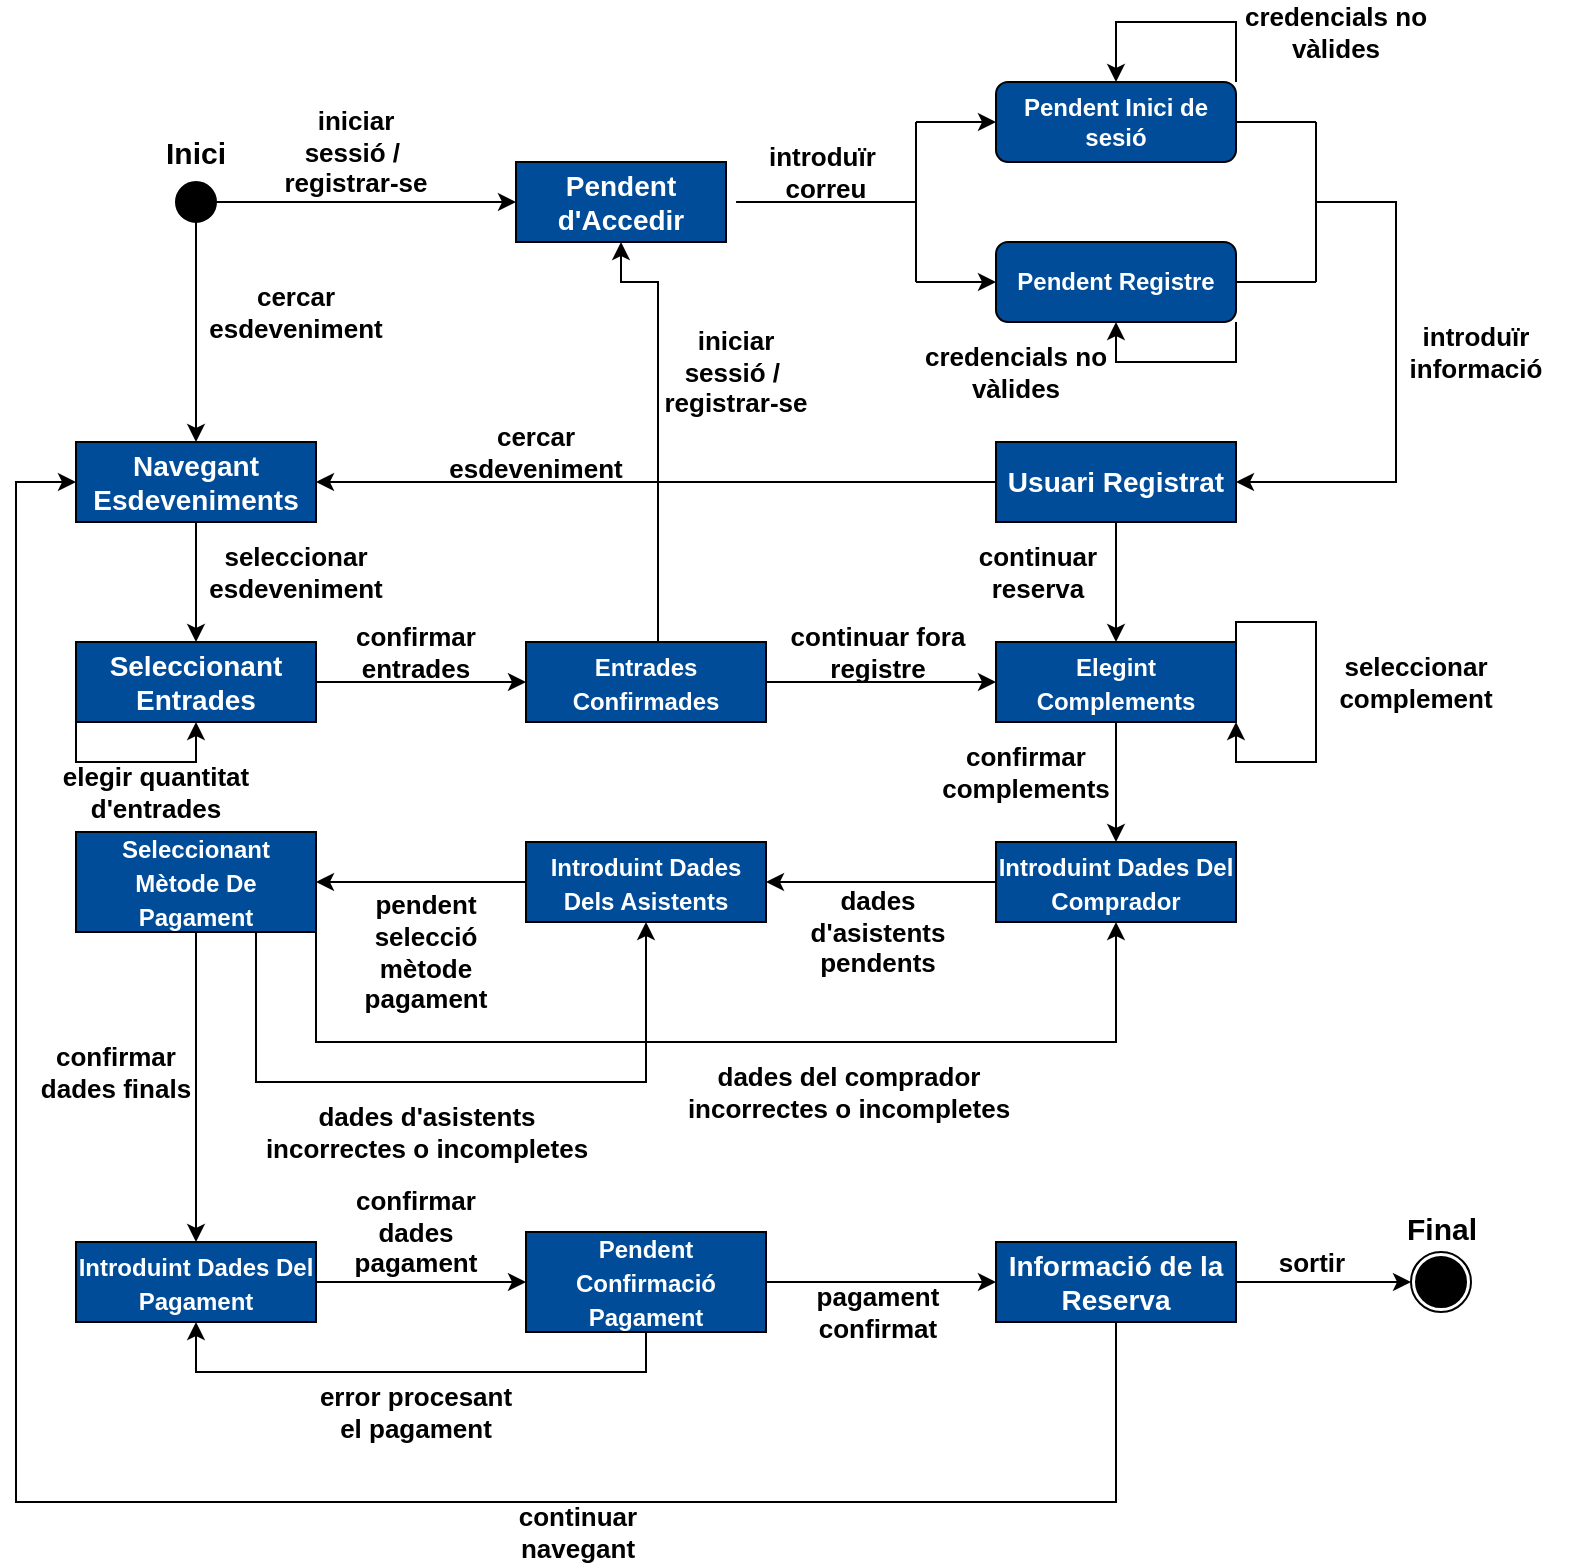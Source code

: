 <mxfile version="24.7.8">
  <diagram name="Página-1" id="c1HA0anIp2WIAXssGmQM">
    <mxGraphModel dx="1901" dy="887" grid="1" gridSize="10" guides="1" tooltips="1" connect="1" arrows="1" fold="1" page="1" pageScale="1" pageWidth="827" pageHeight="1169" math="0" shadow="0">
      <root>
        <mxCell id="0" />
        <mxCell id="1" parent="0" />
        <mxCell id="JS7QG2n8h-OuIQ6SjxUy-28" style="edgeStyle=orthogonalEdgeStyle;rounded=0;orthogonalLoop=1;jettySize=auto;html=1;exitX=1;exitY=0.5;exitDx=0;exitDy=0;entryX=0;entryY=0.5;entryDx=0;entryDy=0;" parent="1" source="JS7QG2n8h-OuIQ6SjxUy-1" target="JS7QG2n8h-OuIQ6SjxUy-10" edge="1">
          <mxGeometry relative="1" as="geometry" />
        </mxCell>
        <mxCell id="JS7QG2n8h-OuIQ6SjxUy-30" style="edgeStyle=orthogonalEdgeStyle;rounded=0;orthogonalLoop=1;jettySize=auto;html=1;exitX=0.5;exitY=1;exitDx=0;exitDy=0;" parent="1" source="JS7QG2n8h-OuIQ6SjxUy-1" target="JS7QG2n8h-OuIQ6SjxUy-6" edge="1">
          <mxGeometry relative="1" as="geometry" />
        </mxCell>
        <mxCell id="JS7QG2n8h-OuIQ6SjxUy-1" value="" style="ellipse;whiteSpace=wrap;html=1;aspect=fixed;fillColor=#000000;" parent="1" vertex="1">
          <mxGeometry x="120" y="120" width="20" height="20" as="geometry" />
        </mxCell>
        <mxCell id="JS7QG2n8h-OuIQ6SjxUy-2" value="Inici" style="text;html=1;align=center;verticalAlign=middle;whiteSpace=wrap;rounded=0;fontStyle=1;fontSize=15;" parent="1" vertex="1">
          <mxGeometry x="100" y="90" width="60" height="30" as="geometry" />
        </mxCell>
        <mxCell id="JS7QG2n8h-OuIQ6SjxUy-5" value="cercar esdeveniment" style="text;html=1;align=center;verticalAlign=middle;whiteSpace=wrap;rounded=0;fontStyle=1;fontSize=13;" parent="1" vertex="1">
          <mxGeometry x="130" y="170" width="100" height="30" as="geometry" />
        </mxCell>
        <mxCell id="JS7QG2n8h-OuIQ6SjxUy-6" value="Navegant Esdeveniments" style="rounded=0;whiteSpace=wrap;html=1;fontColor=#FFFFFF;fillColor=#004C99;fontStyle=1;fontSize=14;" parent="1" vertex="1">
          <mxGeometry x="70" y="250" width="120" height="40" as="geometry" />
        </mxCell>
        <mxCell id="JS7QG2n8h-OuIQ6SjxUy-9" value="iniciar&lt;div&gt;sessió /&amp;nbsp;&lt;/div&gt;&lt;div&gt;registrar-se&lt;/div&gt;" style="text;html=1;align=center;verticalAlign=middle;whiteSpace=wrap;rounded=0;fontStyle=1;fontSize=13;" parent="1" vertex="1">
          <mxGeometry x="160" y="90" width="100" height="30" as="geometry" />
        </mxCell>
        <mxCell id="JS7QG2n8h-OuIQ6SjxUy-10" value="Pendent d&#39;Accedir" style="rounded=0;whiteSpace=wrap;html=1;fontColor=#FFFFFF;fillColor=#004C99;fontStyle=1;fontSize=14;" parent="1" vertex="1">
          <mxGeometry x="290" y="110" width="105" height="40" as="geometry" />
        </mxCell>
        <mxCell id="JS7QG2n8h-OuIQ6SjxUy-12" value="introduïr&amp;nbsp;&lt;div&gt;correu&lt;/div&gt;" style="text;html=1;align=center;verticalAlign=middle;whiteSpace=wrap;rounded=0;fontStyle=1;fontSize=13;" parent="1" vertex="1">
          <mxGeometry x="395" y="100" width="100" height="30" as="geometry" />
        </mxCell>
        <mxCell id="JS7QG2n8h-OuIQ6SjxUy-17" value="&lt;b&gt;Pendent Inici de sesió&lt;/b&gt;" style="rounded=1;whiteSpace=wrap;html=1;fillColor=#004C99;fontColor=#FFFFFF;" parent="1" vertex="1">
          <mxGeometry x="530" y="70" width="120" height="40" as="geometry" />
        </mxCell>
        <mxCell id="JS7QG2n8h-OuIQ6SjxUy-18" value="&lt;b&gt;Pendent Registre&lt;/b&gt;" style="rounded=1;whiteSpace=wrap;html=1;fillColor=#004C99;fontColor=#FFFFFF;" parent="1" vertex="1">
          <mxGeometry x="530" y="150" width="120" height="40" as="geometry" />
        </mxCell>
        <mxCell id="JS7QG2n8h-OuIQ6SjxUy-19" value="" style="endArrow=classic;html=1;rounded=0;entryX=0;entryY=0.5;entryDx=0;entryDy=0;" parent="1" target="JS7QG2n8h-OuIQ6SjxUy-17" edge="1">
          <mxGeometry width="50" height="50" relative="1" as="geometry">
            <mxPoint x="490" y="90" as="sourcePoint" />
            <mxPoint x="490" y="200" as="targetPoint" />
          </mxGeometry>
        </mxCell>
        <mxCell id="JS7QG2n8h-OuIQ6SjxUy-20" value="" style="endArrow=classic;html=1;rounded=0;entryX=0;entryY=0.5;entryDx=0;entryDy=0;" parent="1" target="JS7QG2n8h-OuIQ6SjxUy-18" edge="1">
          <mxGeometry width="50" height="50" relative="1" as="geometry">
            <mxPoint x="490" y="170" as="sourcePoint" />
            <mxPoint x="300" y="270" as="targetPoint" />
          </mxGeometry>
        </mxCell>
        <mxCell id="JS7QG2n8h-OuIQ6SjxUy-24" value="" style="endArrow=classic;html=1;rounded=0;entryX=1;entryY=0.5;entryDx=0;entryDy=0;" parent="1" target="JS7QG2n8h-OuIQ6SjxUy-32" edge="1">
          <mxGeometry width="50" height="50" relative="1" as="geometry">
            <mxPoint x="690" y="130" as="sourcePoint" />
            <mxPoint x="730" y="210" as="targetPoint" />
            <Array as="points">
              <mxPoint x="730" y="130" />
              <mxPoint x="730" y="270" />
            </Array>
          </mxGeometry>
        </mxCell>
        <mxCell id="JS7QG2n8h-OuIQ6SjxUy-25" value="introduïr informació" style="text;html=1;align=center;verticalAlign=middle;whiteSpace=wrap;rounded=0;fontStyle=1;fontSize=13;" parent="1" vertex="1">
          <mxGeometry x="720" y="190" width="100" height="30" as="geometry" />
        </mxCell>
        <mxCell id="JS7QG2n8h-OuIQ6SjxUy-33" style="edgeStyle=orthogonalEdgeStyle;rounded=0;orthogonalLoop=1;jettySize=auto;html=1;exitX=0;exitY=0.5;exitDx=0;exitDy=0;entryX=1;entryY=0.5;entryDx=0;entryDy=0;" parent="1" source="JS7QG2n8h-OuIQ6SjxUy-32" target="JS7QG2n8h-OuIQ6SjxUy-6" edge="1">
          <mxGeometry relative="1" as="geometry">
            <mxPoint x="231" y="240" as="targetPoint" />
          </mxGeometry>
        </mxCell>
        <mxCell id="XrdZ0eEAxVnD90h7FGbW-8" style="edgeStyle=orthogonalEdgeStyle;rounded=0;orthogonalLoop=1;jettySize=auto;html=1;exitX=0.5;exitY=1;exitDx=0;exitDy=0;" parent="1" source="JS7QG2n8h-OuIQ6SjxUy-32" target="XrdZ0eEAxVnD90h7FGbW-6" edge="1">
          <mxGeometry relative="1" as="geometry" />
        </mxCell>
        <mxCell id="JS7QG2n8h-OuIQ6SjxUy-32" value="Usuari Registrat" style="rounded=0;whiteSpace=wrap;html=1;fontColor=#FFFFFF;fillColor=#004C99;fontStyle=1;fontSize=14;" parent="1" vertex="1">
          <mxGeometry x="530" y="250" width="120" height="40" as="geometry" />
        </mxCell>
        <mxCell id="JS7QG2n8h-OuIQ6SjxUy-34" value="cercar esdeveniment" style="text;html=1;align=center;verticalAlign=middle;whiteSpace=wrap;rounded=0;fontStyle=1;fontSize=13;" parent="1" vertex="1">
          <mxGeometry x="250" y="240" width="100" height="30" as="geometry" />
        </mxCell>
        <mxCell id="qOLAdGvwmXYtkamBvW7E-2" value="" style="endArrow=classic;html=1;rounded=0;entryX=0.5;entryY=0;entryDx=0;entryDy=0;exitX=0.5;exitY=1;exitDx=0;exitDy=0;" parent="1" source="JS7QG2n8h-OuIQ6SjxUy-6" target="qOLAdGvwmXYtkamBvW7E-4" edge="1">
          <mxGeometry width="50" height="50" relative="1" as="geometry">
            <mxPoint x="130" y="290" as="sourcePoint" />
            <mxPoint x="250" y="330" as="targetPoint" />
          </mxGeometry>
        </mxCell>
        <mxCell id="qOLAdGvwmXYtkamBvW7E-4" value="Seleccionant Entrades" style="rounded=0;whiteSpace=wrap;html=1;fontColor=#FFFFFF;fillColor=#004C99;fontStyle=1;fontSize=14;" parent="1" vertex="1">
          <mxGeometry x="70" y="350" width="120" height="40" as="geometry" />
        </mxCell>
        <mxCell id="qOLAdGvwmXYtkamBvW7E-6" value="seleccionar esdeveniment" style="text;html=1;align=center;verticalAlign=middle;whiteSpace=wrap;rounded=0;fontStyle=1;fontSize=13;" parent="1" vertex="1">
          <mxGeometry x="130" y="300" width="100" height="30" as="geometry" />
        </mxCell>
        <mxCell id="XrdZ0eEAxVnD90h7FGbW-9" style="edgeStyle=orthogonalEdgeStyle;rounded=0;orthogonalLoop=1;jettySize=auto;html=1;exitX=1;exitY=0.5;exitDx=0;exitDy=0;entryX=0;entryY=0.5;entryDx=0;entryDy=0;" parent="1" source="qOLAdGvwmXYtkamBvW7E-7" target="XrdZ0eEAxVnD90h7FGbW-6" edge="1">
          <mxGeometry relative="1" as="geometry" />
        </mxCell>
        <mxCell id="XrdZ0eEAxVnD90h7FGbW-18" style="edgeStyle=orthogonalEdgeStyle;rounded=0;orthogonalLoop=1;jettySize=auto;html=1;entryX=0.5;entryY=1;entryDx=0;entryDy=0;exitX=0.5;exitY=0;exitDx=0;exitDy=0;" parent="1" source="qOLAdGvwmXYtkamBvW7E-7" target="JS7QG2n8h-OuIQ6SjxUy-10" edge="1">
          <mxGeometry relative="1" as="geometry">
            <mxPoint x="311" y="370" as="sourcePoint" />
            <Array as="points">
              <mxPoint x="361" y="350" />
              <mxPoint x="361" y="170" />
              <mxPoint x="343" y="170" />
            </Array>
          </mxGeometry>
        </mxCell>
        <mxCell id="qOLAdGvwmXYtkamBvW7E-7" value="&lt;font style=&quot;font-size: 12px;&quot;&gt;Entrades Confirmades&lt;/font&gt;" style="rounded=0;whiteSpace=wrap;html=1;fontColor=#FFFFFF;fillColor=#004C99;fontStyle=1;fontSize=14;" parent="1" vertex="1">
          <mxGeometry x="295" y="350" width="120" height="40" as="geometry" />
        </mxCell>
        <mxCell id="qOLAdGvwmXYtkamBvW7E-8" value="" style="endArrow=classic;html=1;rounded=0;entryX=0;entryY=0.5;entryDx=0;entryDy=0;exitX=1;exitY=0.5;exitDx=0;exitDy=0;" parent="1" source="qOLAdGvwmXYtkamBvW7E-4" target="qOLAdGvwmXYtkamBvW7E-7" edge="1">
          <mxGeometry width="50" height="50" relative="1" as="geometry">
            <mxPoint x="430" y="370" as="sourcePoint" />
            <mxPoint x="490" y="340" as="targetPoint" />
          </mxGeometry>
        </mxCell>
        <mxCell id="qOLAdGvwmXYtkamBvW7E-9" value="confirmar entrades" style="text;html=1;align=center;verticalAlign=middle;whiteSpace=wrap;rounded=0;fontStyle=1;fontSize=13;" parent="1" vertex="1">
          <mxGeometry x="190" y="340" width="100" height="30" as="geometry" />
        </mxCell>
        <mxCell id="XrdZ0eEAxVnD90h7FGbW-1" value="" style="endArrow=none;html=1;rounded=0;exitX=1.048;exitY=0.5;exitDx=0;exitDy=0;exitPerimeter=0;" parent="1" source="JS7QG2n8h-OuIQ6SjxUy-10" edge="1">
          <mxGeometry width="50" height="50" relative="1" as="geometry">
            <mxPoint x="460" y="180" as="sourcePoint" />
            <mxPoint x="490" y="130" as="targetPoint" />
          </mxGeometry>
        </mxCell>
        <mxCell id="XrdZ0eEAxVnD90h7FGbW-2" value="" style="endArrow=none;html=1;rounded=0;" parent="1" edge="1">
          <mxGeometry width="50" height="50" relative="1" as="geometry">
            <mxPoint x="490" y="170" as="sourcePoint" />
            <mxPoint x="490" y="90" as="targetPoint" />
          </mxGeometry>
        </mxCell>
        <mxCell id="XrdZ0eEAxVnD90h7FGbW-3" value="" style="endArrow=none;html=1;rounded=0;" parent="1" edge="1">
          <mxGeometry width="50" height="50" relative="1" as="geometry">
            <mxPoint x="690" y="170" as="sourcePoint" />
            <mxPoint x="690" y="90" as="targetPoint" />
          </mxGeometry>
        </mxCell>
        <mxCell id="XrdZ0eEAxVnD90h7FGbW-4" value="" style="endArrow=none;html=1;rounded=0;entryX=1;entryY=0.5;entryDx=0;entryDy=0;" parent="1" target="JS7QG2n8h-OuIQ6SjxUy-17" edge="1">
          <mxGeometry width="50" height="50" relative="1" as="geometry">
            <mxPoint x="690" y="90" as="sourcePoint" />
            <mxPoint x="510" y="130" as="targetPoint" />
          </mxGeometry>
        </mxCell>
        <mxCell id="XrdZ0eEAxVnD90h7FGbW-5" value="" style="endArrow=none;html=1;rounded=0;exitX=1;exitY=0.5;exitDx=0;exitDy=0;" parent="1" source="JS7QG2n8h-OuIQ6SjxUy-18" edge="1">
          <mxGeometry width="50" height="50" relative="1" as="geometry">
            <mxPoint x="460" y="180" as="sourcePoint" />
            <mxPoint x="690" y="170" as="targetPoint" />
          </mxGeometry>
        </mxCell>
        <mxCell id="XrdZ0eEAxVnD90h7FGbW-23" style="edgeStyle=orthogonalEdgeStyle;rounded=0;orthogonalLoop=1;jettySize=auto;html=1;exitX=0.5;exitY=1;exitDx=0;exitDy=0;entryX=0.5;entryY=0;entryDx=0;entryDy=0;" parent="1" source="XrdZ0eEAxVnD90h7FGbW-6" edge="1">
          <mxGeometry relative="1" as="geometry">
            <mxPoint x="590" y="450" as="targetPoint" />
          </mxGeometry>
        </mxCell>
        <mxCell id="XrdZ0eEAxVnD90h7FGbW-6" value="&lt;font style=&quot;font-size: 12px;&quot;&gt;Elegint Complements&lt;/font&gt;" style="rounded=0;whiteSpace=wrap;html=1;fontColor=#FFFFFF;fillColor=#004C99;fontStyle=1;fontSize=14;" parent="1" vertex="1">
          <mxGeometry x="530" y="350" width="120" height="40" as="geometry" />
        </mxCell>
        <mxCell id="XrdZ0eEAxVnD90h7FGbW-10" value="continuar reserva" style="text;html=1;align=center;verticalAlign=middle;whiteSpace=wrap;rounded=0;fontStyle=1;fontSize=13;" parent="1" vertex="1">
          <mxGeometry x="501" y="300" width="100" height="30" as="geometry" />
        </mxCell>
        <mxCell id="XrdZ0eEAxVnD90h7FGbW-12" value="credencials no vàlides" style="text;html=1;align=center;verticalAlign=middle;whiteSpace=wrap;rounded=0;fontStyle=1;fontSize=13;" parent="1" vertex="1">
          <mxGeometry x="490" y="200" width="100" height="30" as="geometry" />
        </mxCell>
        <mxCell id="XrdZ0eEAxVnD90h7FGbW-14" style="edgeStyle=orthogonalEdgeStyle;rounded=0;orthogonalLoop=1;jettySize=auto;html=1;exitX=1;exitY=0;exitDx=0;exitDy=0;entryX=0.5;entryY=0;entryDx=0;entryDy=0;" parent="1" source="JS7QG2n8h-OuIQ6SjxUy-17" target="JS7QG2n8h-OuIQ6SjxUy-17" edge="1">
          <mxGeometry relative="1" as="geometry">
            <Array as="points">
              <mxPoint x="650" y="40" />
              <mxPoint x="590" y="40" />
            </Array>
          </mxGeometry>
        </mxCell>
        <mxCell id="XrdZ0eEAxVnD90h7FGbW-15" style="edgeStyle=orthogonalEdgeStyle;rounded=0;orthogonalLoop=1;jettySize=auto;html=1;exitX=1;exitY=1;exitDx=0;exitDy=0;entryX=0.5;entryY=1;entryDx=0;entryDy=0;" parent="1" source="JS7QG2n8h-OuIQ6SjxUy-18" target="JS7QG2n8h-OuIQ6SjxUy-18" edge="1">
          <mxGeometry relative="1" as="geometry" />
        </mxCell>
        <mxCell id="XrdZ0eEAxVnD90h7FGbW-16" value="credencials no vàlides" style="text;html=1;align=center;verticalAlign=middle;whiteSpace=wrap;rounded=0;fontStyle=1;fontSize=13;" parent="1" vertex="1">
          <mxGeometry x="650" y="30" width="100" height="30" as="geometry" />
        </mxCell>
        <mxCell id="XrdZ0eEAxVnD90h7FGbW-17" value="continuar fora registre" style="text;html=1;align=center;verticalAlign=middle;whiteSpace=wrap;rounded=0;fontStyle=1;fontSize=13;" parent="1" vertex="1">
          <mxGeometry x="421" y="340" width="100" height="30" as="geometry" />
        </mxCell>
        <mxCell id="XrdZ0eEAxVnD90h7FGbW-19" value="iniciar&lt;div&gt;sessió /&amp;nbsp;&lt;/div&gt;&lt;div&gt;registrar-se&lt;/div&gt;" style="text;html=1;align=center;verticalAlign=middle;whiteSpace=wrap;rounded=0;fontStyle=1;fontSize=13;" parent="1" vertex="1">
          <mxGeometry x="350" y="200" width="100" height="30" as="geometry" />
        </mxCell>
        <mxCell id="XrdZ0eEAxVnD90h7FGbW-21" style="edgeStyle=orthogonalEdgeStyle;rounded=0;orthogonalLoop=1;jettySize=auto;html=1;exitX=1;exitY=0;exitDx=0;exitDy=0;entryX=1;entryY=1;entryDx=0;entryDy=0;" parent="1" source="XrdZ0eEAxVnD90h7FGbW-6" target="XrdZ0eEAxVnD90h7FGbW-6" edge="1">
          <mxGeometry relative="1" as="geometry">
            <Array as="points">
              <mxPoint x="670" y="340" />
              <mxPoint x="690" y="340" />
              <mxPoint x="690" y="410" />
              <mxPoint x="670" y="410" />
            </Array>
          </mxGeometry>
        </mxCell>
        <mxCell id="XrdZ0eEAxVnD90h7FGbW-22" value="seleccionar complement" style="text;html=1;align=center;verticalAlign=middle;whiteSpace=wrap;rounded=0;fontStyle=1;fontSize=13;" parent="1" vertex="1">
          <mxGeometry x="690" y="355" width="100" height="30" as="geometry" />
        </mxCell>
        <mxCell id="XrdZ0eEAxVnD90h7FGbW-25" style="edgeStyle=orthogonalEdgeStyle;rounded=0;orthogonalLoop=1;jettySize=auto;html=1;exitX=0;exitY=1;exitDx=0;exitDy=0;entryX=0.5;entryY=1;entryDx=0;entryDy=0;" parent="1" source="qOLAdGvwmXYtkamBvW7E-4" target="qOLAdGvwmXYtkamBvW7E-4" edge="1">
          <mxGeometry relative="1" as="geometry" />
        </mxCell>
        <mxCell id="XrdZ0eEAxVnD90h7FGbW-26" value="elegir quantitat d&#39;entrades" style="text;html=1;align=center;verticalAlign=middle;whiteSpace=wrap;rounded=0;fontStyle=1;fontSize=13;" parent="1" vertex="1">
          <mxGeometry x="60" y="410" width="100" height="30" as="geometry" />
        </mxCell>
        <mxCell id="XrdZ0eEAxVnD90h7FGbW-29" value="confirmar complements" style="text;html=1;align=center;verticalAlign=middle;whiteSpace=wrap;rounded=0;fontStyle=1;fontSize=13;" parent="1" vertex="1">
          <mxGeometry x="495" y="400" width="100" height="30" as="geometry" />
        </mxCell>
        <mxCell id="QRBm0bpMLHnxkaxe2OVv-11" style="edgeStyle=orthogonalEdgeStyle;rounded=0;orthogonalLoop=1;jettySize=auto;html=1;exitX=0;exitY=0.5;exitDx=0;exitDy=0;" edge="1" parent="1" source="QRBm0bpMLHnxkaxe2OVv-7" target="QRBm0bpMLHnxkaxe2OVv-8">
          <mxGeometry relative="1" as="geometry">
            <Array as="points">
              <mxPoint x="501" y="470" />
              <mxPoint x="501" y="470" />
            </Array>
          </mxGeometry>
        </mxCell>
        <mxCell id="QRBm0bpMLHnxkaxe2OVv-7" value="&lt;font style=&quot;font-size: 12px;&quot;&gt;Introduint Dades Del Comprador&lt;/font&gt;" style="rounded=0;whiteSpace=wrap;html=1;fontColor=#FFFFFF;fillColor=#004C99;fontStyle=1;fontSize=14;" vertex="1" parent="1">
          <mxGeometry x="530" y="450" width="120" height="40" as="geometry" />
        </mxCell>
        <mxCell id="QRBm0bpMLHnxkaxe2OVv-14" style="edgeStyle=orthogonalEdgeStyle;rounded=0;orthogonalLoop=1;jettySize=auto;html=1;exitX=0;exitY=0.5;exitDx=0;exitDy=0;entryX=1;entryY=0.5;entryDx=0;entryDy=0;" edge="1" parent="1" source="QRBm0bpMLHnxkaxe2OVv-8" target="QRBm0bpMLHnxkaxe2OVv-13">
          <mxGeometry relative="1" as="geometry" />
        </mxCell>
        <mxCell id="QRBm0bpMLHnxkaxe2OVv-8" value="&lt;font style=&quot;font-size: 12px;&quot;&gt;Introduint Dades Dels Asistents&lt;/font&gt;" style="rounded=0;whiteSpace=wrap;html=1;fontColor=#FFFFFF;fillColor=#004C99;fontStyle=1;fontSize=14;" vertex="1" parent="1">
          <mxGeometry x="295" y="450" width="120" height="40" as="geometry" />
        </mxCell>
        <mxCell id="QRBm0bpMLHnxkaxe2OVv-12" value="dades d&#39;asistents pendents" style="text;html=1;align=center;verticalAlign=middle;whiteSpace=wrap;rounded=0;fontStyle=1;fontSize=13;" vertex="1" parent="1">
          <mxGeometry x="421" y="480" width="100" height="30" as="geometry" />
        </mxCell>
        <mxCell id="QRBm0bpMLHnxkaxe2OVv-23" style="edgeStyle=orthogonalEdgeStyle;rounded=0;orthogonalLoop=1;jettySize=auto;html=1;exitX=1;exitY=1;exitDx=0;exitDy=0;entryX=0.5;entryY=1;entryDx=0;entryDy=0;" edge="1" parent="1" source="QRBm0bpMLHnxkaxe2OVv-13" target="QRBm0bpMLHnxkaxe2OVv-7">
          <mxGeometry relative="1" as="geometry">
            <Array as="points">
              <mxPoint x="190" y="550" />
              <mxPoint x="590" y="550" />
            </Array>
          </mxGeometry>
        </mxCell>
        <mxCell id="QRBm0bpMLHnxkaxe2OVv-24" style="edgeStyle=orthogonalEdgeStyle;rounded=0;orthogonalLoop=1;jettySize=auto;html=1;exitX=0.75;exitY=1;exitDx=0;exitDy=0;entryX=0.5;entryY=1;entryDx=0;entryDy=0;" edge="1" parent="1" source="QRBm0bpMLHnxkaxe2OVv-13" target="QRBm0bpMLHnxkaxe2OVv-8">
          <mxGeometry relative="1" as="geometry">
            <Array as="points">
              <mxPoint x="160" y="570" />
              <mxPoint x="355" y="570" />
            </Array>
          </mxGeometry>
        </mxCell>
        <mxCell id="QRBm0bpMLHnxkaxe2OVv-27" style="edgeStyle=orthogonalEdgeStyle;rounded=0;orthogonalLoop=1;jettySize=auto;html=1;exitX=0.5;exitY=1;exitDx=0;exitDy=0;" edge="1" parent="1" source="QRBm0bpMLHnxkaxe2OVv-13" target="QRBm0bpMLHnxkaxe2OVv-26">
          <mxGeometry relative="1" as="geometry" />
        </mxCell>
        <mxCell id="QRBm0bpMLHnxkaxe2OVv-13" value="&lt;font style=&quot;font-size: 12px;&quot;&gt;Seleccionant Mètode De Pagament&lt;/font&gt;" style="rounded=0;whiteSpace=wrap;html=1;fontColor=#FFFFFF;fillColor=#004C99;fontStyle=1;fontSize=14;" vertex="1" parent="1">
          <mxGeometry x="70" y="445" width="120" height="50" as="geometry" />
        </mxCell>
        <mxCell id="QRBm0bpMLHnxkaxe2OVv-15" value="pendent selecció mètode pagament" style="text;html=1;align=center;verticalAlign=middle;whiteSpace=wrap;rounded=0;fontStyle=1;fontSize=13;" vertex="1" parent="1">
          <mxGeometry x="195" y="490" width="100" height="30" as="geometry" />
        </mxCell>
        <mxCell id="QRBm0bpMLHnxkaxe2OVv-18" value="dades d&#39;asistents incorrectes o incompletes" style="text;html=1;align=center;verticalAlign=middle;whiteSpace=wrap;rounded=0;fontStyle=1;fontSize=13;" vertex="1" parent="1">
          <mxGeometry x="160" y="580" width="171" height="30" as="geometry" />
        </mxCell>
        <mxCell id="QRBm0bpMLHnxkaxe2OVv-19" value="dades del comprador incorrectes o incompletes" style="text;html=1;align=center;verticalAlign=middle;whiteSpace=wrap;rounded=0;fontStyle=1;fontSize=13;" vertex="1" parent="1">
          <mxGeometry x="371" y="560" width="171" height="30" as="geometry" />
        </mxCell>
        <mxCell id="QRBm0bpMLHnxkaxe2OVv-33" style="edgeStyle=orthogonalEdgeStyle;rounded=0;orthogonalLoop=1;jettySize=auto;html=1;exitX=1;exitY=0.5;exitDx=0;exitDy=0;entryX=0;entryY=0.5;entryDx=0;entryDy=0;" edge="1" parent="1" source="QRBm0bpMLHnxkaxe2OVv-26" target="QRBm0bpMLHnxkaxe2OVv-32">
          <mxGeometry relative="1" as="geometry" />
        </mxCell>
        <mxCell id="QRBm0bpMLHnxkaxe2OVv-26" value="&lt;font style=&quot;font-size: 12px;&quot;&gt;Introduint Dades Del Pagament&lt;/font&gt;" style="rounded=0;whiteSpace=wrap;html=1;fontColor=#FFFFFF;fillColor=#004C99;fontStyle=1;fontSize=14;" vertex="1" parent="1">
          <mxGeometry x="70" y="650" width="120" height="40" as="geometry" />
        </mxCell>
        <mxCell id="QRBm0bpMLHnxkaxe2OVv-28" value="confirmar dades finals" style="text;html=1;align=center;verticalAlign=middle;whiteSpace=wrap;rounded=0;fontStyle=1;fontSize=13;" vertex="1" parent="1">
          <mxGeometry x="40" y="550" width="100" height="30" as="geometry" />
        </mxCell>
        <mxCell id="QRBm0bpMLHnxkaxe2OVv-30" value="error procesant el pagament" style="text;html=1;align=center;verticalAlign=middle;whiteSpace=wrap;rounded=0;fontStyle=1;fontSize=13;" vertex="1" parent="1">
          <mxGeometry x="190" y="720" width="100" height="30" as="geometry" />
        </mxCell>
        <mxCell id="QRBm0bpMLHnxkaxe2OVv-35" style="edgeStyle=orthogonalEdgeStyle;rounded=0;orthogonalLoop=1;jettySize=auto;html=1;exitX=0.5;exitY=1;exitDx=0;exitDy=0;entryX=0.5;entryY=1;entryDx=0;entryDy=0;" edge="1" parent="1" source="QRBm0bpMLHnxkaxe2OVv-32" target="QRBm0bpMLHnxkaxe2OVv-26">
          <mxGeometry relative="1" as="geometry" />
        </mxCell>
        <mxCell id="QRBm0bpMLHnxkaxe2OVv-38" style="edgeStyle=orthogonalEdgeStyle;rounded=0;orthogonalLoop=1;jettySize=auto;html=1;exitX=1;exitY=0.5;exitDx=0;exitDy=0;entryX=0;entryY=0.5;entryDx=0;entryDy=0;" edge="1" parent="1" source="QRBm0bpMLHnxkaxe2OVv-32" target="QRBm0bpMLHnxkaxe2OVv-37">
          <mxGeometry relative="1" as="geometry" />
        </mxCell>
        <mxCell id="QRBm0bpMLHnxkaxe2OVv-32" value="&lt;font style=&quot;font-size: 12px;&quot;&gt;Pendent Confirmació Pagament&lt;/font&gt;" style="rounded=0;whiteSpace=wrap;html=1;fontColor=#FFFFFF;fillColor=#004C99;fontStyle=1;fontSize=14;" vertex="1" parent="1">
          <mxGeometry x="295" y="645" width="120" height="50" as="geometry" />
        </mxCell>
        <mxCell id="QRBm0bpMLHnxkaxe2OVv-36" value="confirmar dades pagament" style="text;html=1;align=center;verticalAlign=middle;whiteSpace=wrap;rounded=0;fontStyle=1;fontSize=13;" vertex="1" parent="1">
          <mxGeometry x="190" y="630" width="100" height="30" as="geometry" />
        </mxCell>
        <mxCell id="QRBm0bpMLHnxkaxe2OVv-40" style="edgeStyle=orthogonalEdgeStyle;rounded=0;orthogonalLoop=1;jettySize=auto;html=1;exitX=0.5;exitY=1;exitDx=0;exitDy=0;entryX=0;entryY=0.5;entryDx=0;entryDy=0;" edge="1" parent="1" source="QRBm0bpMLHnxkaxe2OVv-37" target="JS7QG2n8h-OuIQ6SjxUy-6">
          <mxGeometry relative="1" as="geometry">
            <Array as="points">
              <mxPoint x="590" y="780" />
              <mxPoint x="40" y="780" />
              <mxPoint x="40" y="270" />
            </Array>
          </mxGeometry>
        </mxCell>
        <mxCell id="QRBm0bpMLHnxkaxe2OVv-50" style="edgeStyle=orthogonalEdgeStyle;rounded=0;orthogonalLoop=1;jettySize=auto;html=1;exitX=1;exitY=0.5;exitDx=0;exitDy=0;entryX=0;entryY=0.5;entryDx=0;entryDy=0;" edge="1" parent="1" source="QRBm0bpMLHnxkaxe2OVv-37" target="QRBm0bpMLHnxkaxe2OVv-48">
          <mxGeometry relative="1" as="geometry" />
        </mxCell>
        <mxCell id="QRBm0bpMLHnxkaxe2OVv-37" value="Informació de la Reserva" style="rounded=0;whiteSpace=wrap;html=1;fontColor=#FFFFFF;fillColor=#004C99;fontStyle=1;fontSize=14;" vertex="1" parent="1">
          <mxGeometry x="530" y="650" width="120" height="40" as="geometry" />
        </mxCell>
        <mxCell id="QRBm0bpMLHnxkaxe2OVv-39" value="pagament confirmat" style="text;html=1;align=center;verticalAlign=middle;whiteSpace=wrap;rounded=0;fontStyle=1;fontSize=13;" vertex="1" parent="1">
          <mxGeometry x="421" y="670" width="100" height="30" as="geometry" />
        </mxCell>
        <mxCell id="QRBm0bpMLHnxkaxe2OVv-41" value="continuar navegant" style="text;html=1;align=center;verticalAlign=middle;whiteSpace=wrap;rounded=0;fontStyle=1;fontSize=13;" vertex="1" parent="1">
          <mxGeometry x="271" y="780" width="100" height="30" as="geometry" />
        </mxCell>
        <mxCell id="QRBm0bpMLHnxkaxe2OVv-43" value="sortir" style="text;html=1;align=center;verticalAlign=middle;whiteSpace=wrap;rounded=0;fontStyle=1;fontSize=13;" vertex="1" parent="1">
          <mxGeometry x="637.5" y="645" width="100" height="30" as="geometry" />
        </mxCell>
        <mxCell id="QRBm0bpMLHnxkaxe2OVv-48" value="" style="ellipse;whiteSpace=wrap;html=1;aspect=fixed;" vertex="1" parent="1">
          <mxGeometry x="737.5" y="655" width="30" height="30" as="geometry" />
        </mxCell>
        <mxCell id="QRBm0bpMLHnxkaxe2OVv-46" value="" style="ellipse;whiteSpace=wrap;html=1;aspect=fixed;fillColor=#000000;" vertex="1" parent="1">
          <mxGeometry x="740" y="657.5" width="25" height="25" as="geometry" />
        </mxCell>
        <mxCell id="QRBm0bpMLHnxkaxe2OVv-51" value="Final" style="text;html=1;align=center;verticalAlign=middle;whiteSpace=wrap;rounded=0;fontStyle=1;fontSize=15;" vertex="1" parent="1">
          <mxGeometry x="722.5" y="627.5" width="60" height="30" as="geometry" />
        </mxCell>
      </root>
    </mxGraphModel>
  </diagram>
</mxfile>
